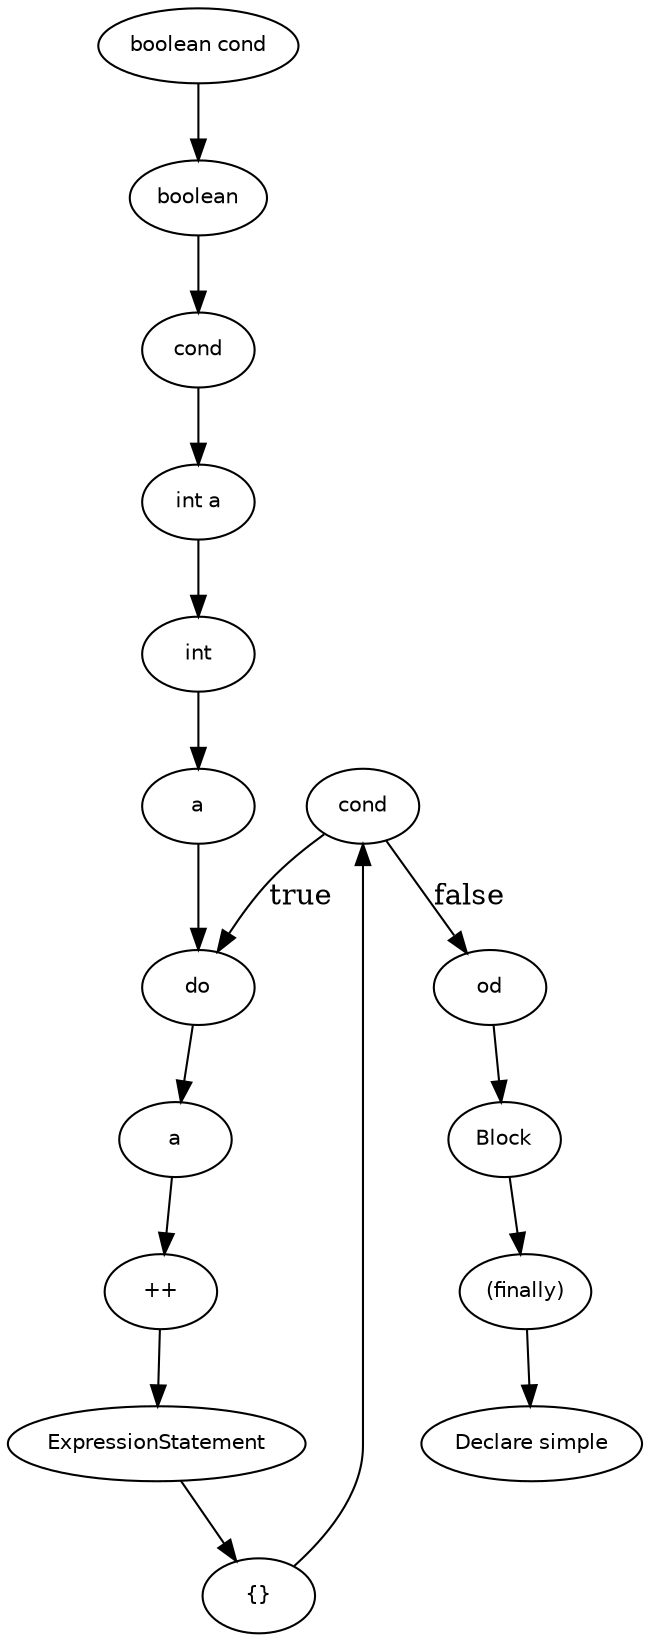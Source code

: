 digraph simple {
  9 [
    label = od,
    fontname = Helvetica,
    fontsize = 10
  ];
  8 [
    label = do,
    fontname = Helvetica,
    fontsize = 10
  ];
  7 [
    label = a,
    fontname = Helvetica,
    fontsize = 10
  ];
  15 [
    label = Block,
    fontname = Helvetica,
    fontsize = 10
  ];
  6 [
    label = int,
    fontname = Helvetica,
    fontsize = 10
  ];
  14 [
    label = cond,
    fontname = Helvetica,
    fontsize = 10
  ];
  5 [
    label = "int a",
    fontname = Helvetica,
    fontsize = 10
  ];
  4 [
    label = cond,
    fontname = Helvetica,
    fontsize = 10
  ];
  13 [
    label = a,
    fontname = Helvetica,
    fontsize = 10
  ];
  12 [
    label = "++",
    fontname = Helvetica,
    fontsize = 10
  ];
  3 [
    label = boolean,
    fontname = Helvetica,
    fontsize = 10
  ];
  11 [
    label = ExpressionStatement,
    fontname = Helvetica,
    fontsize = 10
  ];
  2 [
    label = "boolean cond",
    fontname = Helvetica,
    fontsize = 10
  ];
  1 [
    label = "(finally)",
    fontname = Helvetica,
    fontsize = 10
  ];
  10 [
    label = "{}",
    fontname = Helvetica,
    fontsize = 10
  ];
  0 [
    label = "Declare simple",
    fontname = Helvetica,
    fontsize = 10
  ];
  5 -> 6 [
    label = ""
  ];
  12 -> 11 [
    label = ""
  ];
  2 -> 3 [
    label = ""
  ];
  15 -> 1 [
    label = ""
  ];
  10 -> 14 [
    label = ""
  ];
  13 -> 12 [
    label = ""
  ];
  7 -> 8 [
    label = ""
  ];
  4 -> 5 [
    label = ""
  ];
  14 -> 8 [
    label = true
  ];
  9 -> 15 [
    label = ""
  ];
  11 -> 10 [
    label = ""
  ];
  8 -> 13 [
    label = ""
  ];
  1 -> 0 [
    label = ""
  ];
  14 -> 9 [
    label = false
  ];
  6 -> 7 [
    label = ""
  ];
  3 -> 4 [
    label = ""
  ];
}
